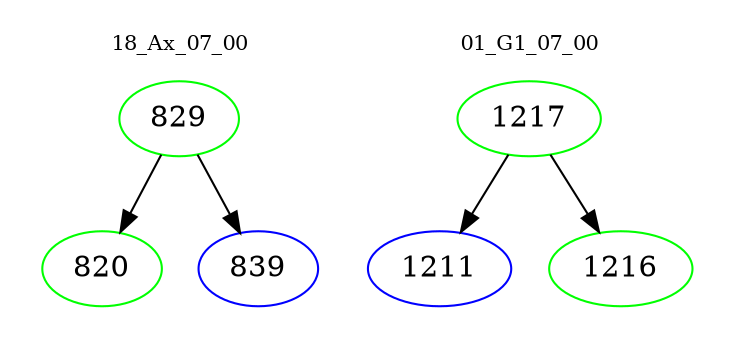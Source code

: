 digraph{
subgraph cluster_0 {
color = white
label = "18_Ax_07_00";
fontsize=10;
T0_829 [label="829", color="green"]
T0_829 -> T0_820 [color="black"]
T0_820 [label="820", color="green"]
T0_829 -> T0_839 [color="black"]
T0_839 [label="839", color="blue"]
}
subgraph cluster_1 {
color = white
label = "01_G1_07_00";
fontsize=10;
T1_1217 [label="1217", color="green"]
T1_1217 -> T1_1211 [color="black"]
T1_1211 [label="1211", color="blue"]
T1_1217 -> T1_1216 [color="black"]
T1_1216 [label="1216", color="green"]
}
}
